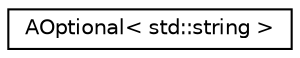 digraph "Graphical Class Hierarchy"
{
 // LATEX_PDF_SIZE
  edge [fontname="Helvetica",fontsize="10",labelfontname="Helvetica",labelfontsize="10"];
  node [fontname="Helvetica",fontsize="10",shape=record];
  rankdir="LR";
  Node0 [label="AOptional\< std::string \>",height=0.2,width=0.4,color="black", fillcolor="white", style="filled",URL="$classAOptional.html",tooltip=" "];
}
